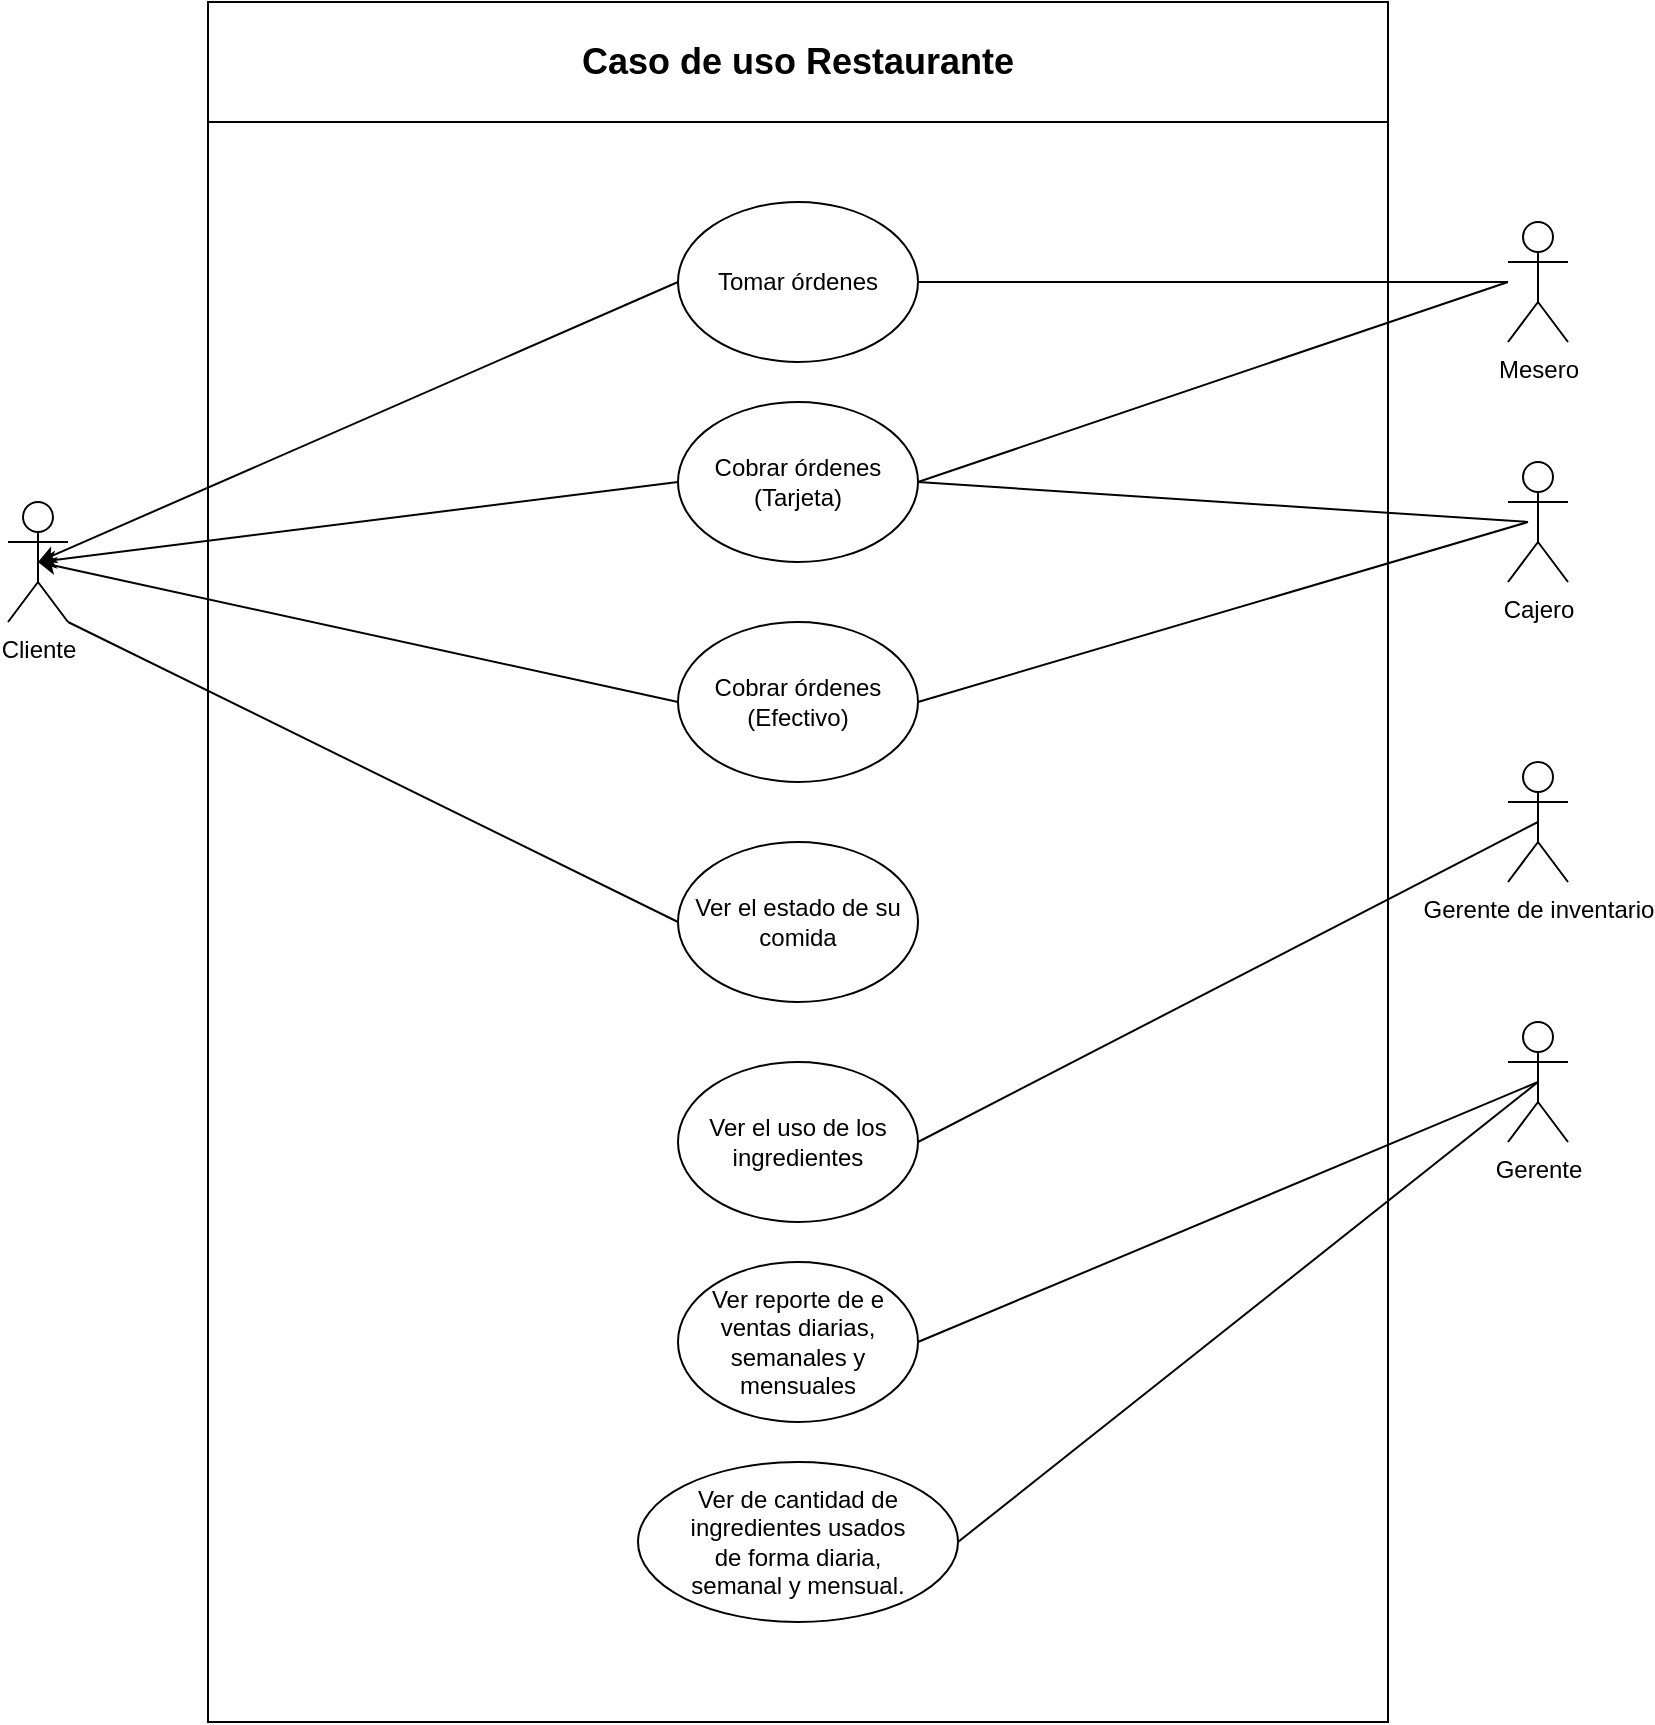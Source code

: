<mxfile version="20.3.6" type="github">
  <diagram id="R2lEEEUBdFMjLlhIrx00" name="Page-1">
    <mxGraphModel dx="1038" dy="1671" grid="1" gridSize="10" guides="1" tooltips="1" connect="1" arrows="1" fold="1" page="1" pageScale="1" pageWidth="850" pageHeight="1100" math="0" shadow="0" extFonts="Permanent Marker^https://fonts.googleapis.com/css?family=Permanent+Marker">
      <root>
        <mxCell id="0" />
        <mxCell id="1" parent="0" />
        <mxCell id="Yzbr4fYwRBms3z87Z39M-1" value="" style="whiteSpace=wrap;html=1;" vertex="1" parent="1">
          <mxGeometry x="130" y="-1010" width="590" height="800" as="geometry" />
        </mxCell>
        <mxCell id="Yzbr4fYwRBms3z87Z39M-2" value="Cliente" style="shape=umlActor;verticalLabelPosition=bottom;verticalAlign=top;html=1;outlineConnect=0;" vertex="1" parent="1">
          <mxGeometry x="30" y="-820" width="30" height="60" as="geometry" />
        </mxCell>
        <mxCell id="Yzbr4fYwRBms3z87Z39M-3" value="Mesero" style="shape=umlActor;verticalLabelPosition=bottom;verticalAlign=top;html=1;outlineConnect=0;" vertex="1" parent="1">
          <mxGeometry x="780" y="-960" width="30" height="60" as="geometry" />
        </mxCell>
        <mxCell id="Yzbr4fYwRBms3z87Z39M-4" value="Tomar órdenes" style="ellipse;whiteSpace=wrap;html=1;" vertex="1" parent="1">
          <mxGeometry x="365" y="-970" width="120" height="80" as="geometry" />
        </mxCell>
        <mxCell id="Yzbr4fYwRBms3z87Z39M-5" value="Cobrar órdenes (Tarjeta)" style="ellipse;whiteSpace=wrap;html=1;" vertex="1" parent="1">
          <mxGeometry x="365" y="-870" width="120" height="80" as="geometry" />
        </mxCell>
        <mxCell id="Yzbr4fYwRBms3z87Z39M-6" value="Ver el estado de su comida" style="ellipse;whiteSpace=wrap;html=1;" vertex="1" parent="1">
          <mxGeometry x="365" y="-650" width="120" height="80" as="geometry" />
        </mxCell>
        <mxCell id="Yzbr4fYwRBms3z87Z39M-7" value="Ver reporte de&amp;nbsp;e ventas diarias,&lt;br/&gt;semanales y mensuales " style="ellipse;whiteSpace=wrap;html=1;" vertex="1" parent="1">
          <mxGeometry x="365" y="-440" width="120" height="80" as="geometry" />
        </mxCell>
        <mxCell id="Yzbr4fYwRBms3z87Z39M-8" value="Ver el uso de los ingredientes" style="ellipse;whiteSpace=wrap;html=1;" vertex="1" parent="1">
          <mxGeometry x="365" y="-540" width="120" height="80" as="geometry" />
        </mxCell>
        <mxCell id="Yzbr4fYwRBms3z87Z39M-9" value="Gerente" style="shape=umlActor;verticalLabelPosition=bottom;verticalAlign=top;html=1;outlineConnect=0;" vertex="1" parent="1">
          <mxGeometry x="780" y="-560" width="30" height="60" as="geometry" />
        </mxCell>
        <mxCell id="Yzbr4fYwRBms3z87Z39M-10" value="Gerente de inventario" style="shape=umlActor;verticalLabelPosition=bottom;verticalAlign=top;html=1;outlineConnect=0;" vertex="1" parent="1">
          <mxGeometry x="780" y="-690" width="30" height="60" as="geometry" />
        </mxCell>
        <mxCell id="Yzbr4fYwRBms3z87Z39M-14" value="" style="endArrow=none;html=1;rounded=0;exitX=1;exitY=0.5;exitDx=0;exitDy=0;" edge="1" parent="1" source="Yzbr4fYwRBms3z87Z39M-4" target="Yzbr4fYwRBms3z87Z39M-3">
          <mxGeometry width="50" height="50" relative="1" as="geometry">
            <mxPoint x="190" y="-790" as="sourcePoint" />
            <mxPoint x="240" y="-840" as="targetPoint" />
          </mxGeometry>
        </mxCell>
        <mxCell id="Yzbr4fYwRBms3z87Z39M-15" value="" style="endArrow=classic;html=1;rounded=0;exitX=0;exitY=0.5;exitDx=0;exitDy=0;entryX=0.5;entryY=0.5;entryDx=0;entryDy=0;entryPerimeter=0;" edge="1" parent="1" source="Yzbr4fYwRBms3z87Z39M-4" target="Yzbr4fYwRBms3z87Z39M-2">
          <mxGeometry width="50" height="50" relative="1" as="geometry">
            <mxPoint x="520" y="-790" as="sourcePoint" />
            <mxPoint x="80" y="-800" as="targetPoint" />
          </mxGeometry>
        </mxCell>
        <mxCell id="Yzbr4fYwRBms3z87Z39M-16" value="&lt;div&gt;Ver de cantidad de ingredientes usados&lt;/div&gt;de forma diaria,&lt;br&gt;semanal y mensual." style="ellipse;whiteSpace=wrap;html=1;" vertex="1" parent="1">
          <mxGeometry x="345" y="-340" width="160" height="80" as="geometry" />
        </mxCell>
        <mxCell id="Yzbr4fYwRBms3z87Z39M-18" value="Cajero" style="shape=umlActor;verticalLabelPosition=bottom;verticalAlign=top;html=1;outlineConnect=0;" vertex="1" parent="1">
          <mxGeometry x="780" y="-840" width="30" height="60" as="geometry" />
        </mxCell>
        <mxCell id="Yzbr4fYwRBms3z87Z39M-20" value="Cobrar órdenes (Efectivo)" style="ellipse;whiteSpace=wrap;html=1;" vertex="1" parent="1">
          <mxGeometry x="365" y="-760" width="120" height="80" as="geometry" />
        </mxCell>
        <mxCell id="Yzbr4fYwRBms3z87Z39M-22" value="" style="endArrow=none;html=1;rounded=0;exitX=1;exitY=0.5;exitDx=0;exitDy=0;" edge="1" parent="1" source="Yzbr4fYwRBms3z87Z39M-5">
          <mxGeometry width="50" height="50" relative="1" as="geometry">
            <mxPoint x="760" y="-780" as="sourcePoint" />
            <mxPoint x="790" y="-810" as="targetPoint" />
          </mxGeometry>
        </mxCell>
        <mxCell id="Yzbr4fYwRBms3z87Z39M-23" value="" style="endArrow=classic;html=1;rounded=0;exitX=0;exitY=0.5;exitDx=0;exitDy=0;entryX=0.5;entryY=0.5;entryDx=0;entryDy=0;entryPerimeter=0;" edge="1" parent="1" source="Yzbr4fYwRBms3z87Z39M-5" target="Yzbr4fYwRBms3z87Z39M-2">
          <mxGeometry width="50" height="50" relative="1" as="geometry">
            <mxPoint x="520" y="-720" as="sourcePoint" />
            <mxPoint x="570" y="-770" as="targetPoint" />
          </mxGeometry>
        </mxCell>
        <mxCell id="Yzbr4fYwRBms3z87Z39M-24" value="" style="endArrow=none;html=1;rounded=0;exitX=1;exitY=0.5;exitDx=0;exitDy=0;" edge="1" parent="1" source="Yzbr4fYwRBms3z87Z39M-5">
          <mxGeometry width="50" height="50" relative="1" as="geometry">
            <mxPoint x="520" y="-720" as="sourcePoint" />
            <mxPoint x="780" y="-930" as="targetPoint" />
          </mxGeometry>
        </mxCell>
        <mxCell id="Yzbr4fYwRBms3z87Z39M-25" value="" style="endArrow=none;html=1;rounded=0;exitX=1;exitY=0.5;exitDx=0;exitDy=0;" edge="1" parent="1" source="Yzbr4fYwRBms3z87Z39M-20">
          <mxGeometry width="50" height="50" relative="1" as="geometry">
            <mxPoint x="610" y="-720" as="sourcePoint" />
            <mxPoint x="790" y="-810" as="targetPoint" />
          </mxGeometry>
        </mxCell>
        <mxCell id="Yzbr4fYwRBms3z87Z39M-26" value="" style="endArrow=classic;html=1;rounded=0;exitX=0;exitY=0.5;exitDx=0;exitDy=0;entryX=0.5;entryY=0.5;entryDx=0;entryDy=0;entryPerimeter=0;" edge="1" parent="1" source="Yzbr4fYwRBms3z87Z39M-20" target="Yzbr4fYwRBms3z87Z39M-2">
          <mxGeometry width="50" height="50" relative="1" as="geometry">
            <mxPoint x="520" y="-720" as="sourcePoint" />
            <mxPoint x="570" y="-770" as="targetPoint" />
          </mxGeometry>
        </mxCell>
        <mxCell id="Yzbr4fYwRBms3z87Z39M-27" value="" style="endArrow=none;html=1;rounded=0;exitX=1;exitY=1;exitDx=0;exitDy=0;exitPerimeter=0;entryX=0;entryY=0.5;entryDx=0;entryDy=0;" edge="1" parent="1" source="Yzbr4fYwRBms3z87Z39M-2" target="Yzbr4fYwRBms3z87Z39M-6">
          <mxGeometry width="50" height="50" relative="1" as="geometry">
            <mxPoint x="520" y="-620" as="sourcePoint" />
            <mxPoint x="570" y="-670" as="targetPoint" />
          </mxGeometry>
        </mxCell>
        <mxCell id="Yzbr4fYwRBms3z87Z39M-28" value="" style="endArrow=none;html=1;rounded=0;exitX=1;exitY=0.5;exitDx=0;exitDy=0;entryX=0.5;entryY=0.5;entryDx=0;entryDy=0;entryPerimeter=0;" edge="1" parent="1" source="Yzbr4fYwRBms3z87Z39M-8" target="Yzbr4fYwRBms3z87Z39M-10">
          <mxGeometry width="50" height="50" relative="1" as="geometry">
            <mxPoint x="520" y="-520" as="sourcePoint" />
            <mxPoint x="570" y="-570" as="targetPoint" />
          </mxGeometry>
        </mxCell>
        <mxCell id="Yzbr4fYwRBms3z87Z39M-29" value="" style="endArrow=none;html=1;rounded=0;entryX=0.5;entryY=0.5;entryDx=0;entryDy=0;entryPerimeter=0;exitX=1;exitY=0.5;exitDx=0;exitDy=0;" edge="1" parent="1" source="Yzbr4fYwRBms3z87Z39M-7" target="Yzbr4fYwRBms3z87Z39M-9">
          <mxGeometry width="50" height="50" relative="1" as="geometry">
            <mxPoint x="520" y="-320" as="sourcePoint" />
            <mxPoint x="570" y="-370" as="targetPoint" />
          </mxGeometry>
        </mxCell>
        <mxCell id="Yzbr4fYwRBms3z87Z39M-30" value="" style="endArrow=none;html=1;rounded=0;entryX=0.5;entryY=0.5;entryDx=0;entryDy=0;entryPerimeter=0;exitX=1;exitY=0.5;exitDx=0;exitDy=0;" edge="1" parent="1" source="Yzbr4fYwRBms3z87Z39M-16" target="Yzbr4fYwRBms3z87Z39M-9">
          <mxGeometry width="50" height="50" relative="1" as="geometry">
            <mxPoint x="640" y="-350" as="sourcePoint" />
            <mxPoint x="690" y="-400" as="targetPoint" />
          </mxGeometry>
        </mxCell>
        <mxCell id="Yzbr4fYwRBms3z87Z39M-32" value="&lt;b&gt;&lt;font style=&quot;font-size: 18px;&quot;&gt;Caso de uso&amp;nbsp;Restaurante&lt;/font&gt;&lt;/b&gt;" style="rounded=0;whiteSpace=wrap;html=1;labelBackgroundColor=#ffffff;" vertex="1" parent="1">
          <mxGeometry x="130" y="-1070" width="590" height="60" as="geometry" />
        </mxCell>
      </root>
    </mxGraphModel>
  </diagram>
</mxfile>
